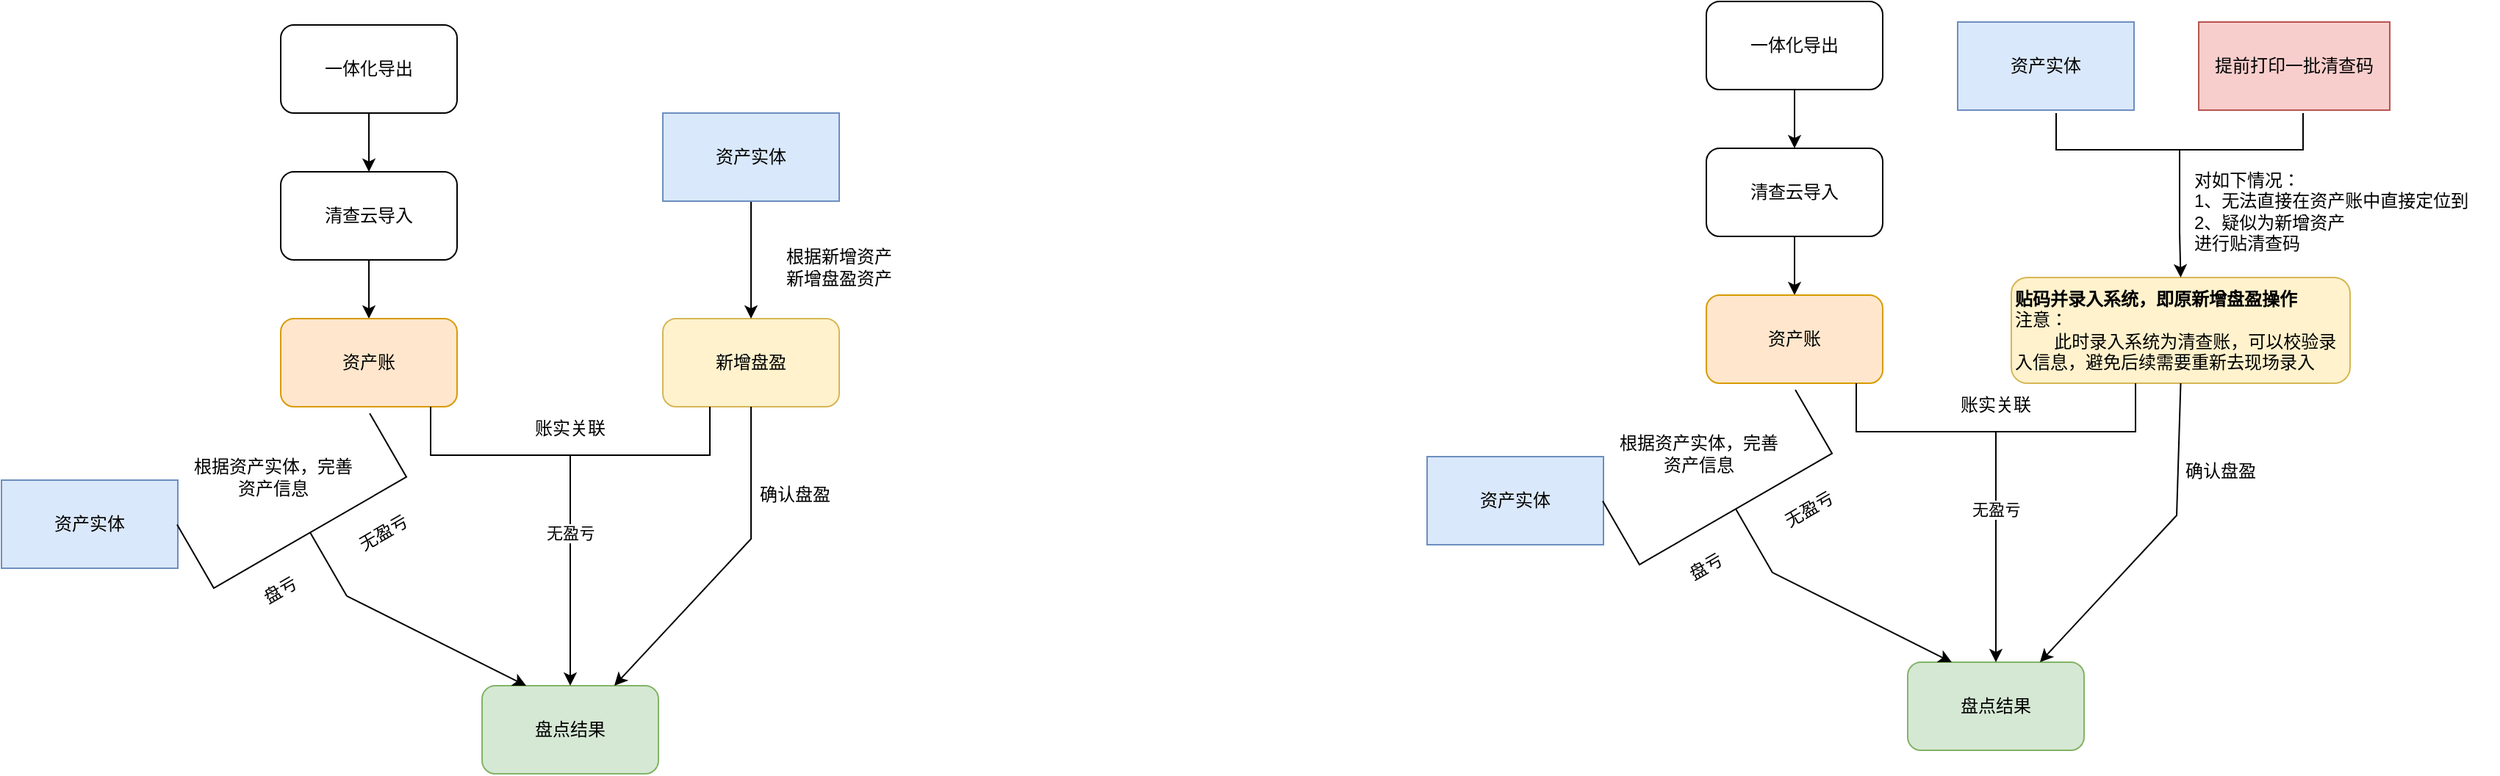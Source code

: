 <mxfile version="24.4.13" type="github">
  <diagram name="第 1 页" id="4hvzXNgmry64YYaN-glw">
    <mxGraphModel dx="2026" dy="1111" grid="0" gridSize="10" guides="1" tooltips="1" connect="1" arrows="1" fold="1" page="0" pageScale="1" pageWidth="827" pageHeight="1169" math="0" shadow="0">
      <root>
        <mxCell id="0" />
        <mxCell id="1" parent="0" />
        <mxCell id="6xU7i69Siu9_VAtx5HpP-30" style="edgeStyle=orthogonalEdgeStyle;rounded=0;orthogonalLoop=1;jettySize=auto;html=1;exitX=0.5;exitY=1;exitDx=0;exitDy=0;" parent="1" source="6xU7i69Siu9_VAtx5HpP-1" target="6xU7i69Siu9_VAtx5HpP-2" edge="1">
          <mxGeometry relative="1" as="geometry" />
        </mxCell>
        <mxCell id="6xU7i69Siu9_VAtx5HpP-1" value="一体化导出" style="rounded=1;whiteSpace=wrap;html=1;" parent="1" vertex="1">
          <mxGeometry x="250" y="150" width="120" height="60" as="geometry" />
        </mxCell>
        <mxCell id="6xU7i69Siu9_VAtx5HpP-31" style="edgeStyle=orthogonalEdgeStyle;rounded=0;orthogonalLoop=1;jettySize=auto;html=1;exitX=0.5;exitY=1;exitDx=0;exitDy=0;" parent="1" source="6xU7i69Siu9_VAtx5HpP-2" target="6xU7i69Siu9_VAtx5HpP-3" edge="1">
          <mxGeometry relative="1" as="geometry" />
        </mxCell>
        <mxCell id="6xU7i69Siu9_VAtx5HpP-2" value="清查云导入" style="rounded=1;whiteSpace=wrap;html=1;" parent="1" vertex="1">
          <mxGeometry x="250" y="250" width="120" height="60" as="geometry" />
        </mxCell>
        <mxCell id="6xU7i69Siu9_VAtx5HpP-3" value="资产账" style="rounded=1;whiteSpace=wrap;html=1;fillColor=#ffe6cc;strokeColor=#d79b00;" parent="1" vertex="1">
          <mxGeometry x="250" y="350" width="120" height="60" as="geometry" />
        </mxCell>
        <mxCell id="6xU7i69Siu9_VAtx5HpP-4" value="新增盘盈" style="rounded=1;whiteSpace=wrap;html=1;fillColor=#fff2cc;strokeColor=#d6b656;" parent="1" vertex="1">
          <mxGeometry x="510" y="350" width="120" height="60" as="geometry" />
        </mxCell>
        <mxCell id="6xU7i69Siu9_VAtx5HpP-5" value="资产实体" style="rounded=0;whiteSpace=wrap;html=1;fillColor=#dae8fc;strokeColor=#6c8ebf;" parent="1" vertex="1">
          <mxGeometry x="60" y="460" width="120" height="60" as="geometry" />
        </mxCell>
        <mxCell id="6xU7i69Siu9_VAtx5HpP-13" style="edgeStyle=orthogonalEdgeStyle;rounded=0;orthogonalLoop=1;jettySize=auto;html=1;exitX=0.5;exitY=1;exitDx=0;exitDy=0;entryX=0.5;entryY=0;entryDx=0;entryDy=0;" parent="1" source="6xU7i69Siu9_VAtx5HpP-6" target="6xU7i69Siu9_VAtx5HpP-4" edge="1">
          <mxGeometry relative="1" as="geometry" />
        </mxCell>
        <mxCell id="6xU7i69Siu9_VAtx5HpP-6" value="资产实体" style="rounded=0;whiteSpace=wrap;html=1;fillColor=#dae8fc;strokeColor=#6c8ebf;" parent="1" vertex="1">
          <mxGeometry x="510" y="210" width="120" height="60" as="geometry" />
        </mxCell>
        <mxCell id="6xU7i69Siu9_VAtx5HpP-7" value="盘点结果" style="rounded=1;whiteSpace=wrap;html=1;fillColor=#d5e8d4;strokeColor=#82b366;" parent="1" vertex="1">
          <mxGeometry x="387" y="600" width="120" height="60" as="geometry" />
        </mxCell>
        <mxCell id="6xU7i69Siu9_VAtx5HpP-12" value="根据资产实体，完善资产信息" style="text;html=1;align=center;verticalAlign=middle;whiteSpace=wrap;rounded=0;" parent="1" vertex="1">
          <mxGeometry x="190" y="430" width="110" height="55" as="geometry" />
        </mxCell>
        <mxCell id="6xU7i69Siu9_VAtx5HpP-14" value="根据新增资产&lt;br&gt;新增盘盈资产" style="text;html=1;align=center;verticalAlign=middle;whiteSpace=wrap;rounded=0;" parent="1" vertex="1">
          <mxGeometry x="580" y="300" width="100" height="30" as="geometry" />
        </mxCell>
        <mxCell id="6xU7i69Siu9_VAtx5HpP-16" value="" style="endArrow=classic;html=1;rounded=0;exitX=0.5;exitY=1;exitDx=0;exitDy=0;entryX=0.75;entryY=0;entryDx=0;entryDy=0;" parent="1" source="6xU7i69Siu9_VAtx5HpP-4" target="6xU7i69Siu9_VAtx5HpP-7" edge="1">
          <mxGeometry width="50" height="50" relative="1" as="geometry">
            <mxPoint x="540" y="460" as="sourcePoint" />
            <mxPoint x="590" y="410" as="targetPoint" />
            <Array as="points">
              <mxPoint x="570" y="500" />
            </Array>
          </mxGeometry>
        </mxCell>
        <mxCell id="6xU7i69Siu9_VAtx5HpP-18" value="确认盘盈" style="text;html=1;align=center;verticalAlign=middle;whiteSpace=wrap;rounded=0;" parent="1" vertex="1">
          <mxGeometry x="570" y="455" width="60" height="30" as="geometry" />
        </mxCell>
        <mxCell id="6xU7i69Siu9_VAtx5HpP-19" value="" style="strokeWidth=1;html=1;shape=mxgraph.flowchart.annotation_2;align=left;labelPosition=right;pointerEvents=1;rotation=-120;" parent="1" vertex="1">
          <mxGeometry x="220" y="420" width="100" height="151.34" as="geometry" />
        </mxCell>
        <mxCell id="6xU7i69Siu9_VAtx5HpP-21" value="" style="endArrow=classic;html=1;rounded=0;exitX=0;exitY=0.5;exitDx=0;exitDy=0;exitPerimeter=0;entryX=0.25;entryY=0;entryDx=0;entryDy=0;" parent="1" source="6xU7i69Siu9_VAtx5HpP-19" target="6xU7i69Siu9_VAtx5HpP-7" edge="1">
          <mxGeometry width="50" height="50" relative="1" as="geometry">
            <mxPoint x="270" y="670" as="sourcePoint" />
            <mxPoint x="320" y="620" as="targetPoint" />
          </mxGeometry>
        </mxCell>
        <mxCell id="6xU7i69Siu9_VAtx5HpP-24" style="edgeStyle=orthogonalEdgeStyle;rounded=0;orthogonalLoop=1;jettySize=auto;html=1;exitX=0;exitY=0.5;exitDx=0;exitDy=0;exitPerimeter=0;" parent="1" source="6xU7i69Siu9_VAtx5HpP-22" target="6xU7i69Siu9_VAtx5HpP-7" edge="1">
          <mxGeometry relative="1" as="geometry" />
        </mxCell>
        <mxCell id="6xU7i69Siu9_VAtx5HpP-25" value="无盈亏" style="edgeLabel;html=1;align=center;verticalAlign=middle;resizable=0;points=[];" parent="6xU7i69Siu9_VAtx5HpP-24" vertex="1" connectable="0">
          <mxGeometry x="-0.677" relative="1" as="geometry">
            <mxPoint as="offset" />
          </mxGeometry>
        </mxCell>
        <mxCell id="6xU7i69Siu9_VAtx5HpP-22" value="" style="strokeWidth=1;html=1;shape=mxgraph.flowchart.annotation_2;align=left;labelPosition=right;pointerEvents=1;rotation=-90;" parent="1" vertex="1">
          <mxGeometry x="414" y="348" width="66" height="190" as="geometry" />
        </mxCell>
        <mxCell id="6xU7i69Siu9_VAtx5HpP-23" value="账实关联" style="text;html=1;align=center;verticalAlign=middle;whiteSpace=wrap;rounded=0;" parent="1" vertex="1">
          <mxGeometry x="417" y="410" width="60" height="30" as="geometry" />
        </mxCell>
        <mxCell id="6xU7i69Siu9_VAtx5HpP-26" value="盘亏" style="text;html=1;align=center;verticalAlign=middle;whiteSpace=wrap;rounded=0;rotation=-30;" parent="1" vertex="1">
          <mxGeometry x="220" y="520" width="60" height="30" as="geometry" />
        </mxCell>
        <mxCell id="6xU7i69Siu9_VAtx5HpP-29" value="无盈亏" style="text;html=1;align=center;verticalAlign=middle;whiteSpace=wrap;rounded=0;rotation=-30;" parent="1" vertex="1">
          <mxGeometry x="290" y="480.67" width="60" height="30" as="geometry" />
        </mxCell>
        <mxCell id="yxt1a1DNA4gMTyZLU4A9-1" style="edgeStyle=orthogonalEdgeStyle;rounded=0;orthogonalLoop=1;jettySize=auto;html=1;exitX=0.5;exitY=1;exitDx=0;exitDy=0;" edge="1" parent="1" source="yxt1a1DNA4gMTyZLU4A9-2" target="yxt1a1DNA4gMTyZLU4A9-4">
          <mxGeometry relative="1" as="geometry" />
        </mxCell>
        <mxCell id="yxt1a1DNA4gMTyZLU4A9-2" value="一体化导出" style="rounded=1;whiteSpace=wrap;html=1;" vertex="1" parent="1">
          <mxGeometry x="1220" y="134" width="120" height="60" as="geometry" />
        </mxCell>
        <mxCell id="yxt1a1DNA4gMTyZLU4A9-3" style="edgeStyle=orthogonalEdgeStyle;rounded=0;orthogonalLoop=1;jettySize=auto;html=1;exitX=0.5;exitY=1;exitDx=0;exitDy=0;" edge="1" parent="1" source="yxt1a1DNA4gMTyZLU4A9-4" target="yxt1a1DNA4gMTyZLU4A9-5">
          <mxGeometry relative="1" as="geometry" />
        </mxCell>
        <mxCell id="yxt1a1DNA4gMTyZLU4A9-4" value="清查云导入" style="rounded=1;whiteSpace=wrap;html=1;" vertex="1" parent="1">
          <mxGeometry x="1220" y="234" width="120" height="60" as="geometry" />
        </mxCell>
        <mxCell id="yxt1a1DNA4gMTyZLU4A9-5" value="资产账" style="rounded=1;whiteSpace=wrap;html=1;fillColor=#ffe6cc;strokeColor=#d79b00;" vertex="1" parent="1">
          <mxGeometry x="1220" y="334" width="120" height="60" as="geometry" />
        </mxCell>
        <mxCell id="yxt1a1DNA4gMTyZLU4A9-6" value="&lt;b&gt;贴码并录入系统，即原新增盘盈操作&lt;/b&gt;&lt;br&gt;&lt;div style=&quot;&quot;&gt;&lt;span style=&quot;background-color: initial;&quot;&gt;注意：&lt;/span&gt;&lt;/div&gt;&lt;div style=&quot;&quot;&gt;&lt;span style=&quot;background-color: initial;&quot;&gt;&lt;span style=&quot;white-space: pre;&quot;&gt;&#x9;&lt;/span&gt;此时录入系统为清查账，可以校验录入信息，避免后续需要重新去现场录入&lt;/span&gt;&lt;/div&gt;" style="rounded=1;whiteSpace=wrap;html=1;fillColor=#fff2cc;strokeColor=#d6b656;align=left;" vertex="1" parent="1">
          <mxGeometry x="1427.5" y="322" width="230.5" height="72" as="geometry" />
        </mxCell>
        <mxCell id="yxt1a1DNA4gMTyZLU4A9-7" value="资产实体" style="rounded=0;whiteSpace=wrap;html=1;fillColor=#dae8fc;strokeColor=#6c8ebf;" vertex="1" parent="1">
          <mxGeometry x="1030" y="444" width="120" height="60" as="geometry" />
        </mxCell>
        <mxCell id="yxt1a1DNA4gMTyZLU4A9-9" value="资产实体" style="rounded=0;whiteSpace=wrap;html=1;fillColor=#dae8fc;strokeColor=#6c8ebf;" vertex="1" parent="1">
          <mxGeometry x="1391" y="148" width="120" height="60" as="geometry" />
        </mxCell>
        <mxCell id="yxt1a1DNA4gMTyZLU4A9-10" value="盘点结果" style="rounded=1;whiteSpace=wrap;html=1;fillColor=#d5e8d4;strokeColor=#82b366;" vertex="1" parent="1">
          <mxGeometry x="1357" y="584" width="120" height="60" as="geometry" />
        </mxCell>
        <mxCell id="yxt1a1DNA4gMTyZLU4A9-11" value="根据资产实体，完善资产信息" style="text;html=1;align=center;verticalAlign=middle;whiteSpace=wrap;rounded=0;" vertex="1" parent="1">
          <mxGeometry x="1160" y="414" width="110" height="55" as="geometry" />
        </mxCell>
        <mxCell id="yxt1a1DNA4gMTyZLU4A9-12" value="对如下情况：&lt;br&gt;1、无法直接在资产账中直接定位到&lt;br&gt;2、疑似为新增资产&lt;br&gt;进行贴清查码" style="text;html=1;align=left;verticalAlign=middle;whiteSpace=wrap;rounded=0;" vertex="1" parent="1">
          <mxGeometry x="1550" y="242" width="209" height="70" as="geometry" />
        </mxCell>
        <mxCell id="yxt1a1DNA4gMTyZLU4A9-13" value="" style="endArrow=classic;html=1;rounded=0;exitX=0.5;exitY=1;exitDx=0;exitDy=0;entryX=0.75;entryY=0;entryDx=0;entryDy=0;" edge="1" parent="1" source="yxt1a1DNA4gMTyZLU4A9-6" target="yxt1a1DNA4gMTyZLU4A9-10">
          <mxGeometry width="50" height="50" relative="1" as="geometry">
            <mxPoint x="1510" y="444" as="sourcePoint" />
            <mxPoint x="1560" y="394" as="targetPoint" />
            <Array as="points">
              <mxPoint x="1540" y="484" />
            </Array>
          </mxGeometry>
        </mxCell>
        <mxCell id="yxt1a1DNA4gMTyZLU4A9-14" value="确认盘盈" style="text;html=1;align=center;verticalAlign=middle;whiteSpace=wrap;rounded=0;" vertex="1" parent="1">
          <mxGeometry x="1540" y="439" width="60" height="30" as="geometry" />
        </mxCell>
        <mxCell id="yxt1a1DNA4gMTyZLU4A9-15" value="" style="strokeWidth=1;html=1;shape=mxgraph.flowchart.annotation_2;align=left;labelPosition=right;pointerEvents=1;rotation=-120;" vertex="1" parent="1">
          <mxGeometry x="1190" y="404" width="100" height="151.34" as="geometry" />
        </mxCell>
        <mxCell id="yxt1a1DNA4gMTyZLU4A9-16" value="" style="endArrow=classic;html=1;rounded=0;exitX=0;exitY=0.5;exitDx=0;exitDy=0;exitPerimeter=0;entryX=0.25;entryY=0;entryDx=0;entryDy=0;" edge="1" parent="1" source="yxt1a1DNA4gMTyZLU4A9-15" target="yxt1a1DNA4gMTyZLU4A9-10">
          <mxGeometry width="50" height="50" relative="1" as="geometry">
            <mxPoint x="1240" y="654" as="sourcePoint" />
            <mxPoint x="1290" y="604" as="targetPoint" />
          </mxGeometry>
        </mxCell>
        <mxCell id="yxt1a1DNA4gMTyZLU4A9-17" style="edgeStyle=orthogonalEdgeStyle;rounded=0;orthogonalLoop=1;jettySize=auto;html=1;exitX=0;exitY=0.5;exitDx=0;exitDy=0;exitPerimeter=0;" edge="1" parent="1" source="yxt1a1DNA4gMTyZLU4A9-19" target="yxt1a1DNA4gMTyZLU4A9-10">
          <mxGeometry relative="1" as="geometry" />
        </mxCell>
        <mxCell id="yxt1a1DNA4gMTyZLU4A9-18" value="无盈亏" style="edgeLabel;html=1;align=center;verticalAlign=middle;resizable=0;points=[];" vertex="1" connectable="0" parent="yxt1a1DNA4gMTyZLU4A9-17">
          <mxGeometry x="-0.677" relative="1" as="geometry">
            <mxPoint as="offset" />
          </mxGeometry>
        </mxCell>
        <mxCell id="yxt1a1DNA4gMTyZLU4A9-19" value="" style="strokeWidth=1;html=1;shape=mxgraph.flowchart.annotation_2;align=left;labelPosition=right;pointerEvents=1;rotation=-90;" vertex="1" parent="1">
          <mxGeometry x="1384" y="332" width="66" height="190" as="geometry" />
        </mxCell>
        <mxCell id="yxt1a1DNA4gMTyZLU4A9-20" value="账实关联" style="text;html=1;align=center;verticalAlign=middle;whiteSpace=wrap;rounded=0;" vertex="1" parent="1">
          <mxGeometry x="1387" y="394" width="60" height="30" as="geometry" />
        </mxCell>
        <mxCell id="yxt1a1DNA4gMTyZLU4A9-21" value="盘亏" style="text;html=1;align=center;verticalAlign=middle;whiteSpace=wrap;rounded=0;rotation=-30;" vertex="1" parent="1">
          <mxGeometry x="1190" y="504" width="60" height="30" as="geometry" />
        </mxCell>
        <mxCell id="yxt1a1DNA4gMTyZLU4A9-22" value="无盈亏" style="text;html=1;align=center;verticalAlign=middle;whiteSpace=wrap;rounded=0;rotation=-30;" vertex="1" parent="1">
          <mxGeometry x="1260" y="464.67" width="60" height="30" as="geometry" />
        </mxCell>
        <mxCell id="yxt1a1DNA4gMTyZLU4A9-23" value="提前打印一批清查码" style="rounded=0;whiteSpace=wrap;html=1;fillColor=#f8cecc;strokeColor=#b85450;" vertex="1" parent="1">
          <mxGeometry x="1555" y="148" width="130" height="60" as="geometry" />
        </mxCell>
        <mxCell id="yxt1a1DNA4gMTyZLU4A9-25" style="edgeStyle=orthogonalEdgeStyle;rounded=0;orthogonalLoop=1;jettySize=auto;html=1;exitX=0;exitY=0.5;exitDx=0;exitDy=0;exitPerimeter=0;" edge="1" parent="1" source="yxt1a1DNA4gMTyZLU4A9-24" target="yxt1a1DNA4gMTyZLU4A9-6">
          <mxGeometry relative="1" as="geometry" />
        </mxCell>
        <mxCell id="yxt1a1DNA4gMTyZLU4A9-24" value="" style="strokeWidth=1;html=1;shape=mxgraph.flowchart.annotation_2;align=left;labelPosition=right;pointerEvents=1;rotation=-90;" vertex="1" parent="1">
          <mxGeometry x="1517" y="151" width="50" height="168" as="geometry" />
        </mxCell>
      </root>
    </mxGraphModel>
  </diagram>
</mxfile>
